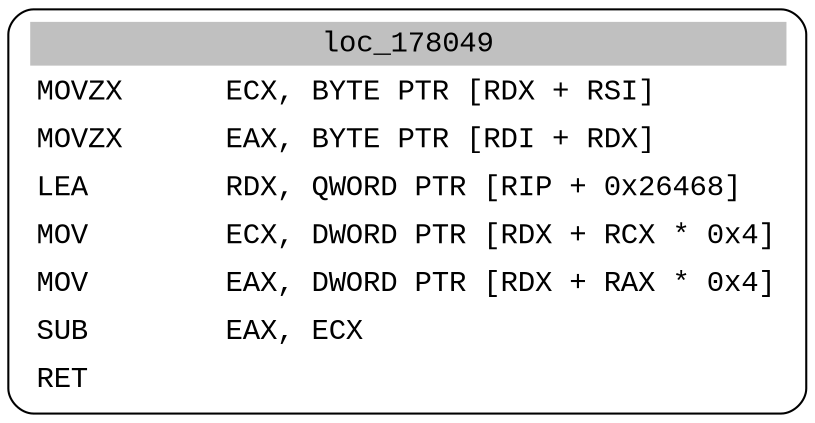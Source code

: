digraph asm_graph {
1941 [
shape="Mrecord" fontname="Courier New"label =<<table border="0" cellborder="0" cellpadding="3"><tr><td align="center" colspan="2" bgcolor="grey">loc_178049</td></tr><tr><td align="left">MOVZX      ECX, BYTE PTR [RDX + RSI]</td></tr><tr><td align="left">MOVZX      EAX, BYTE PTR [RDI + RDX]</td></tr><tr><td align="left">LEA        RDX, QWORD PTR [RIP + 0x26468]</td></tr><tr><td align="left">MOV        ECX, DWORD PTR [RDX + RCX * 0x4]</td></tr><tr><td align="left">MOV        EAX, DWORD PTR [RDX + RAX * 0x4]</td></tr><tr><td align="left">SUB        EAX, ECX</td></tr><tr><td align="left">RET        </td></tr></table>> ];
}